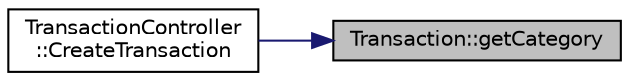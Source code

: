 digraph "Transaction::getCategory"
{
 // LATEX_PDF_SIZE
  edge [fontname="Helvetica",fontsize="10",labelfontname="Helvetica",labelfontsize="10"];
  node [fontname="Helvetica",fontsize="10",shape=record];
  rankdir="RL";
  Node1 [label="Transaction::getCategory",height=0.2,width=0.4,color="black", fillcolor="grey75", style="filled", fontcolor="black",tooltip=" "];
  Node1 -> Node2 [dir="back",color="midnightblue",fontsize="10",style="solid",fontname="Helvetica"];
  Node2 [label="TransactionController\l::CreateTransaction",height=0.2,width=0.4,color="black", fillcolor="white", style="filled",URL="$class_transaction_controller.html#a2f40e5157d115d10d36d1c0525b77f2d",tooltip="CreateTransaction creates a transaction based on Transaction model."];
}
